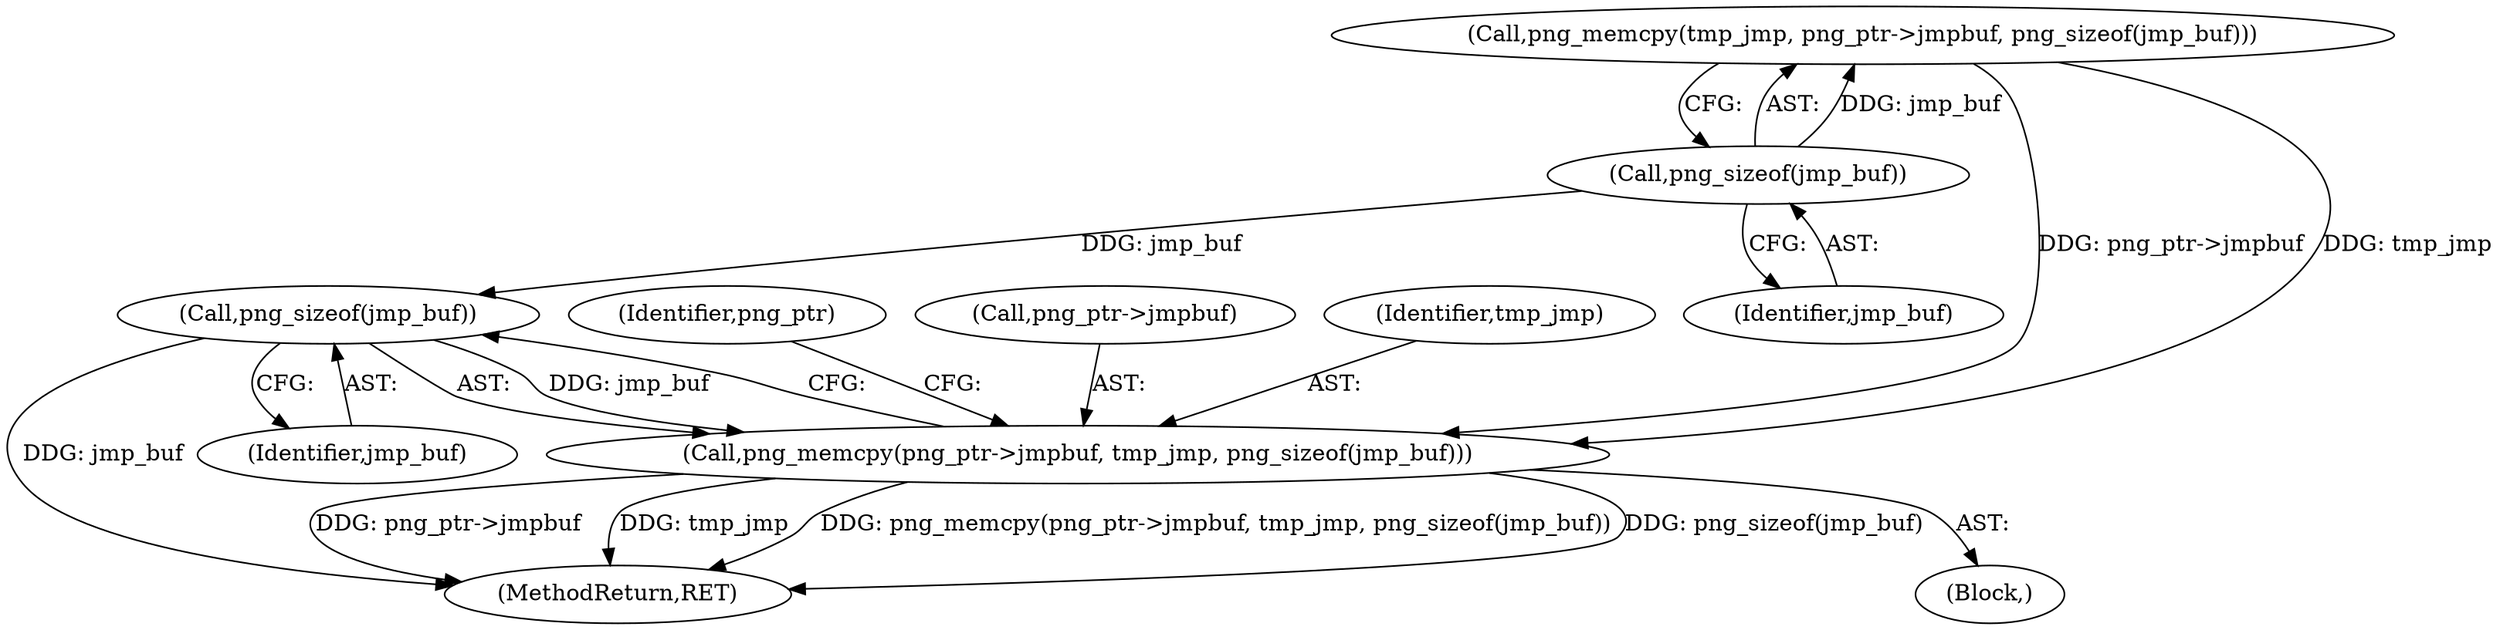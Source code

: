 digraph "0_Chrome_7f3d85b096f66870a15b37c2f40b219b2e292693_28@API" {
"1000203" [label="(Call,png_sizeof(jmp_buf))"];
"1000163" [label="(Call,png_sizeof(jmp_buf))"];
"1000198" [label="(Call,png_memcpy(png_ptr->jmpbuf, tmp_jmp, png_sizeof(jmp_buf)))"];
"1000234" [label="(MethodReturn,RET)"];
"1000164" [label="(Identifier,jmp_buf)"];
"1000206" [label="(Identifier,png_ptr)"];
"1000203" [label="(Call,png_sizeof(jmp_buf))"];
"1000110" [label="(Block,)"];
"1000163" [label="(Call,png_sizeof(jmp_buf))"];
"1000198" [label="(Call,png_memcpy(png_ptr->jmpbuf, tmp_jmp, png_sizeof(jmp_buf)))"];
"1000204" [label="(Identifier,jmp_buf)"];
"1000199" [label="(Call,png_ptr->jmpbuf)"];
"1000202" [label="(Identifier,tmp_jmp)"];
"1000158" [label="(Call,png_memcpy(tmp_jmp, png_ptr->jmpbuf, png_sizeof(jmp_buf)))"];
"1000203" -> "1000198"  [label="AST: "];
"1000203" -> "1000204"  [label="CFG: "];
"1000204" -> "1000203"  [label="AST: "];
"1000198" -> "1000203"  [label="CFG: "];
"1000203" -> "1000234"  [label="DDG: jmp_buf"];
"1000203" -> "1000198"  [label="DDG: jmp_buf"];
"1000163" -> "1000203"  [label="DDG: jmp_buf"];
"1000163" -> "1000158"  [label="AST: "];
"1000163" -> "1000164"  [label="CFG: "];
"1000164" -> "1000163"  [label="AST: "];
"1000158" -> "1000163"  [label="CFG: "];
"1000163" -> "1000158"  [label="DDG: jmp_buf"];
"1000198" -> "1000110"  [label="AST: "];
"1000199" -> "1000198"  [label="AST: "];
"1000202" -> "1000198"  [label="AST: "];
"1000206" -> "1000198"  [label="CFG: "];
"1000198" -> "1000234"  [label="DDG: png_sizeof(jmp_buf)"];
"1000198" -> "1000234"  [label="DDG: png_ptr->jmpbuf"];
"1000198" -> "1000234"  [label="DDG: tmp_jmp"];
"1000198" -> "1000234"  [label="DDG: png_memcpy(png_ptr->jmpbuf, tmp_jmp, png_sizeof(jmp_buf))"];
"1000158" -> "1000198"  [label="DDG: png_ptr->jmpbuf"];
"1000158" -> "1000198"  [label="DDG: tmp_jmp"];
}
